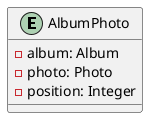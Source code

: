 @startuml

entity AlbumPhoto {
    - album: Album
    - photo: Photo
    - position: Integer
}

@enduml